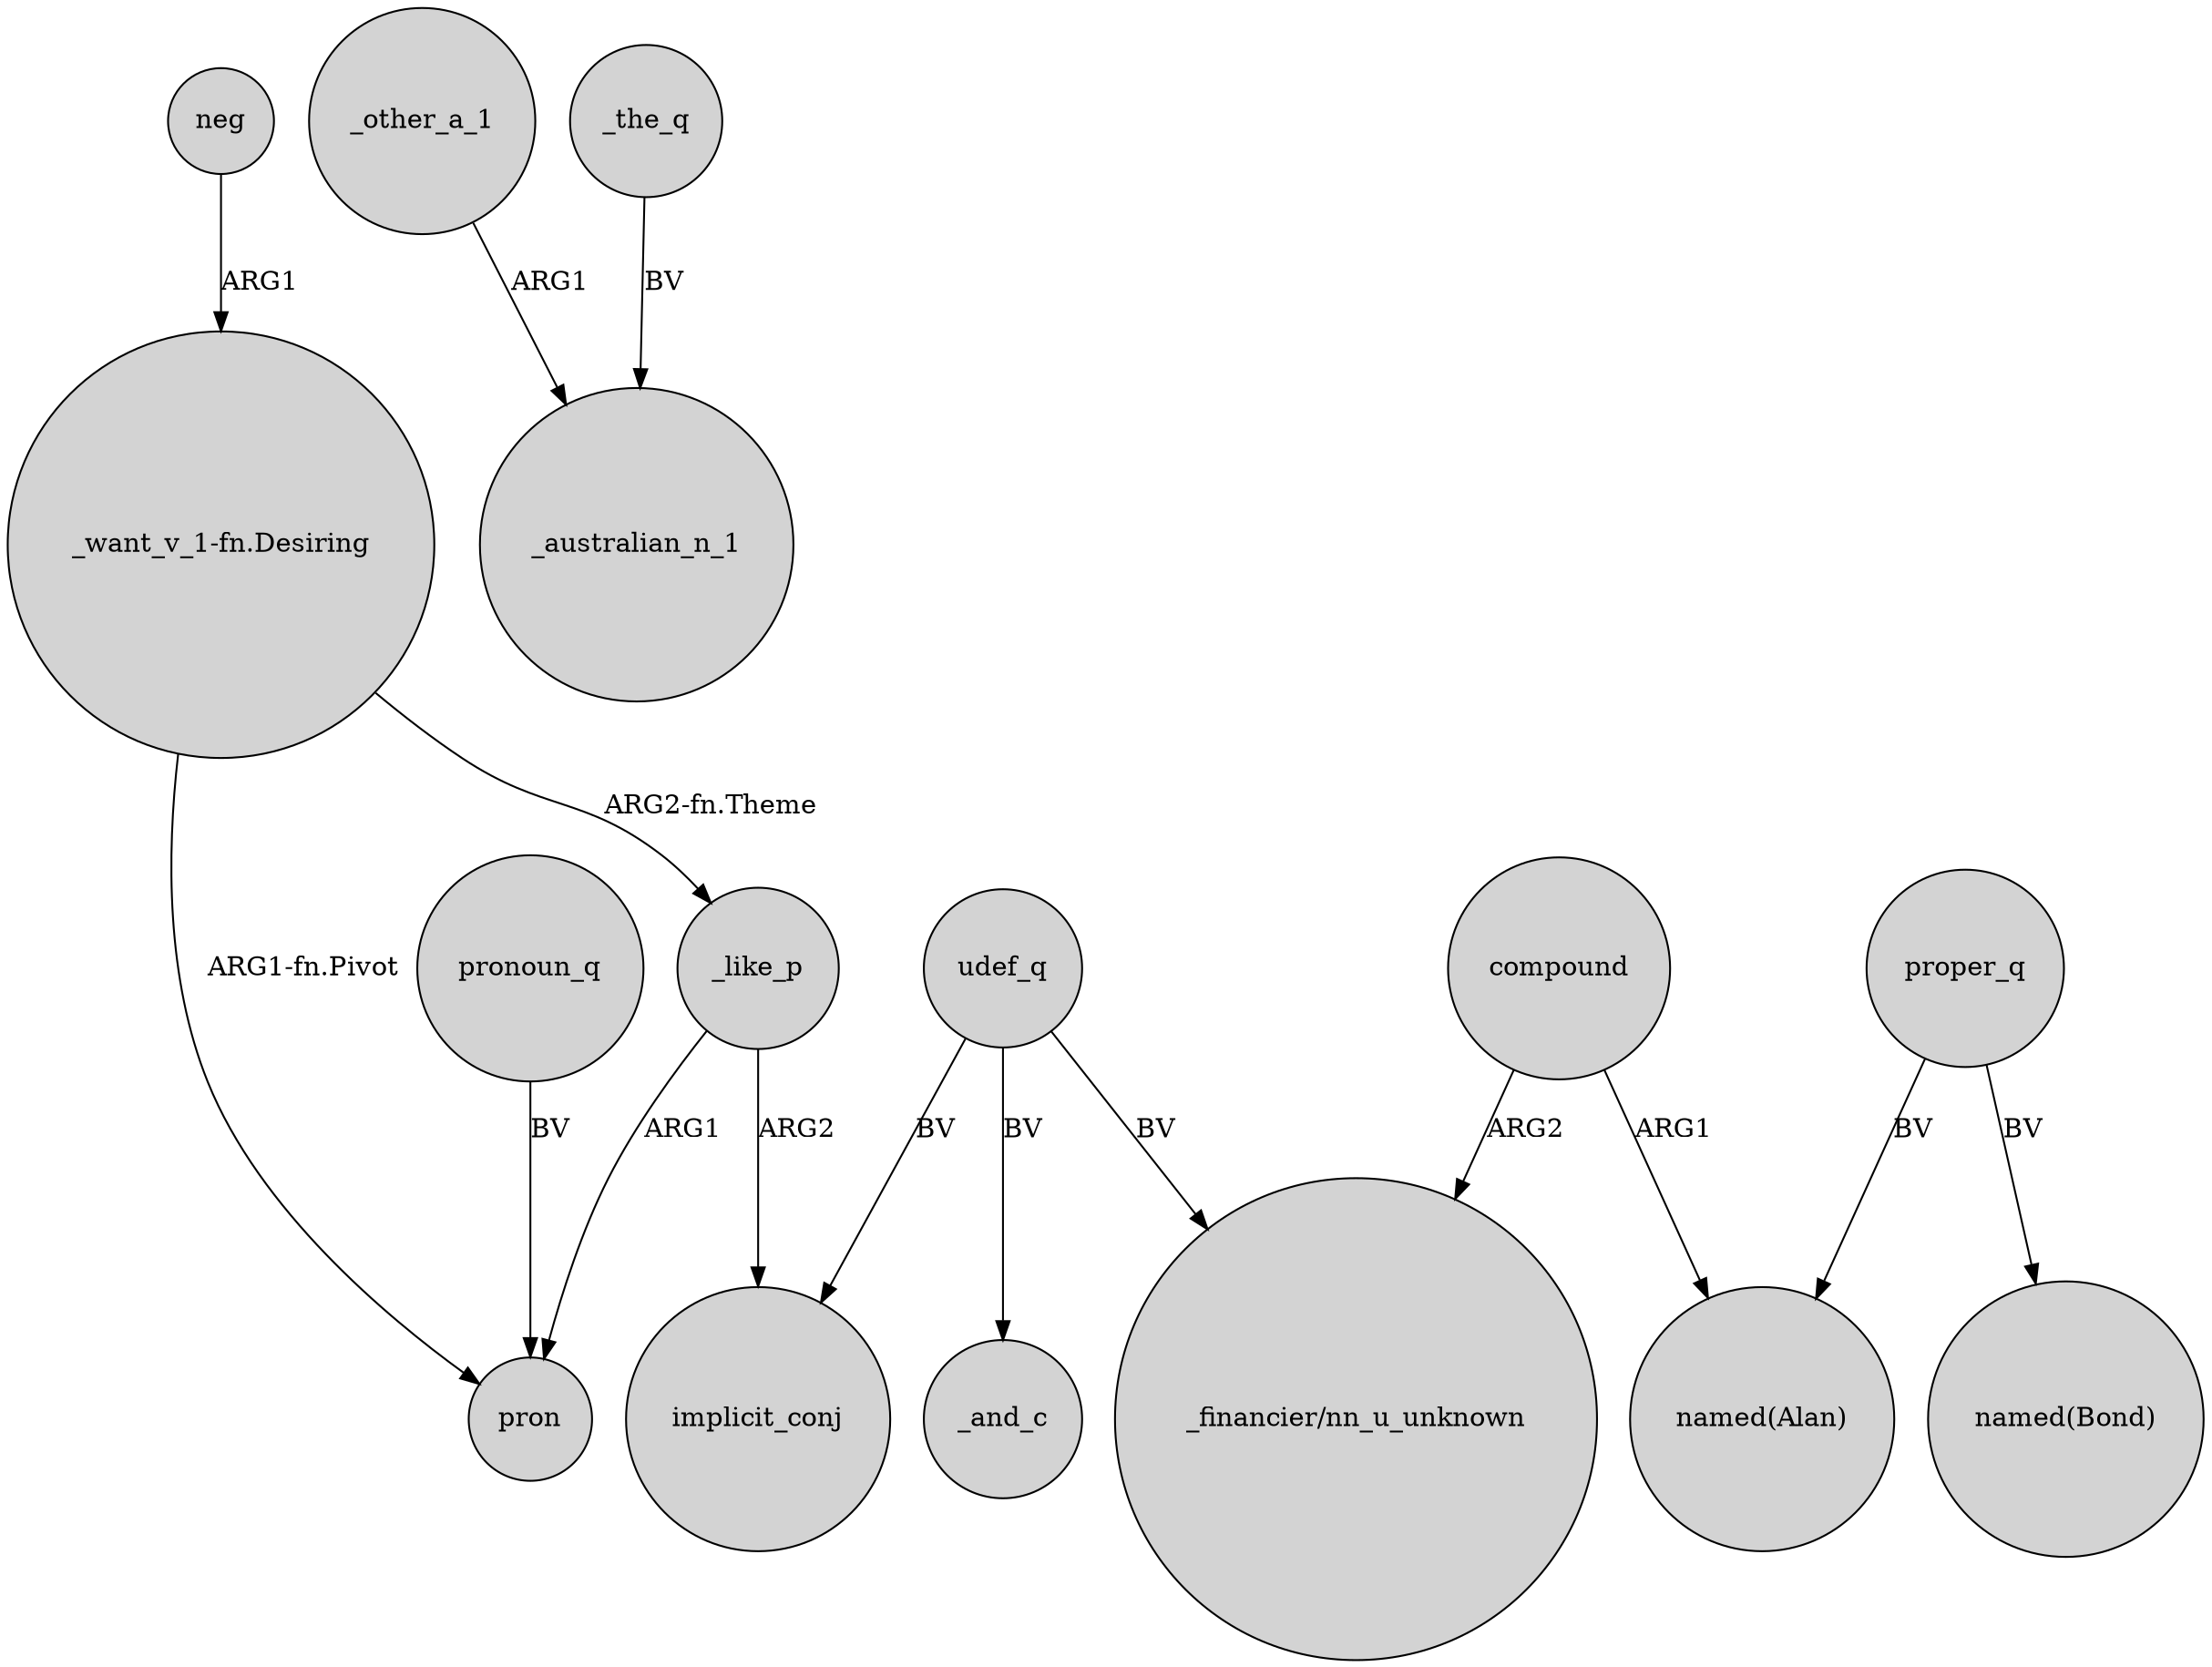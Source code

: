 digraph {
	node [shape=circle style=filled]
	"_want_v_1-fn.Desiring" -> pron [label="ARG1-fn.Pivot"]
	_other_a_1 -> _australian_n_1 [label=ARG1]
	compound -> "named(Alan)" [label=ARG1]
	proper_q -> "named(Bond)" [label=BV]
	_like_p -> pron [label=ARG1]
	_the_q -> _australian_n_1 [label=BV]
	udef_q -> "_financier/nn_u_unknown" [label=BV]
	udef_q -> implicit_conj [label=BV]
	udef_q -> _and_c [label=BV]
	_like_p -> implicit_conj [label=ARG2]
	compound -> "_financier/nn_u_unknown" [label=ARG2]
	neg -> "_want_v_1-fn.Desiring" [label=ARG1]
	proper_q -> "named(Alan)" [label=BV]
	"_want_v_1-fn.Desiring" -> _like_p [label="ARG2-fn.Theme"]
	pronoun_q -> pron [label=BV]
}
